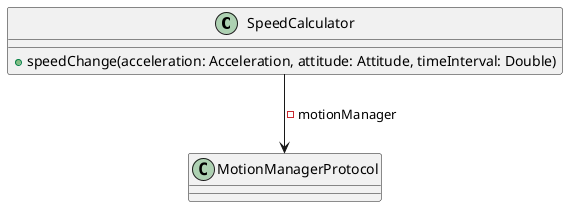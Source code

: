 @startuml SpeedCalculator

class SpeedCalculator {

    +speedChange(acceleration: Acceleration, attitude: Attitude, timeInterval: Double)
}
SpeedCalculator --> MotionManagerProtocol: -motionManager

@enduml
